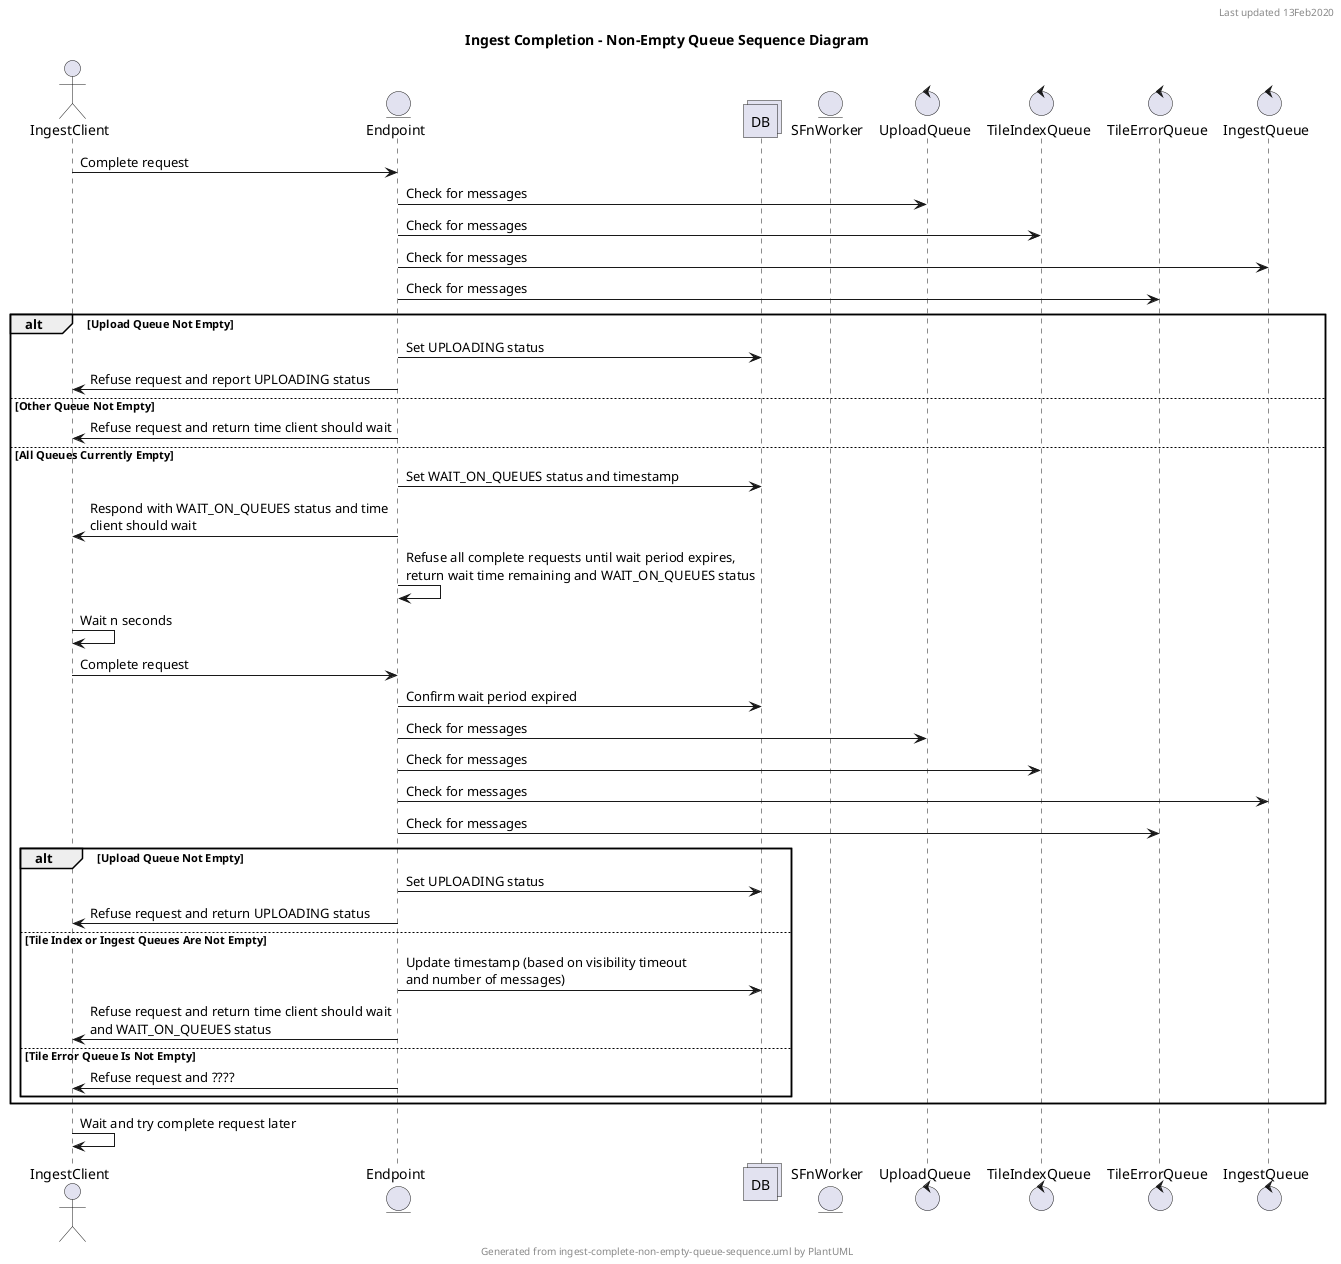 @startuml

header Last updated 13Feb2020
footer Generated from ingest-complete-non-empty-queue-sequence.uml by PlantUML
title Ingest Completion - Non-Empty Queue Sequence Diagram

actor IngestClient as IC
entity Endpoint as E
collections DB
entity SFnWorker as W
control UploadQueue as UQ
control TileIndexQueue as TIQ
control TileErrorQueue as TEQ
control IngestQueue as IQ

IC->E: Complete request
E->UQ: Check for messages
E->TIQ: Check for messages
E->IQ: Check for messages
E->TEQ: Check for messages
alt Upload Queue Not Empty
    E->DB: Set UPLOADING status
    E->IC: Refuse request and report UPLOADING status
else Other Queue Not Empty
    E->IC: Refuse request and return time client should wait
else All Queues Currently Empty
    E->DB: Set WAIT_ON_QUEUES status and timestamp
    E->IC: Respond with WAIT_ON_QUEUES status and time\nclient should wait
    E->E: Refuse all complete requests until wait period expires, \nreturn wait time remaining and WAIT_ON_QUEUES status
    IC->IC: Wait n seconds
    IC->E: Complete request
        E->DB: Confirm wait period expired
        E->UQ: Check for messages
        E->TIQ: Check for messages
        E->IQ: Check for messages
        E->TEQ: Check for messages
        alt Upload Queue Not Empty
            E->DB: Set UPLOADING status
            E->IC: Refuse request and return UPLOADING status
        else Tile Index or Ingest Queues Are Not Empty
            E->DB: Update timestamp (based on visibility timeout\nand number of messages)
            E->IC: Refuse request and return time client should wait\nand WAIT_ON_QUEUES status
        else Tile Error Queue Is Not Empty
            E->IC: Refuse request and ????
        end
end

IC->IC: Wait and try complete request later

@enduml

